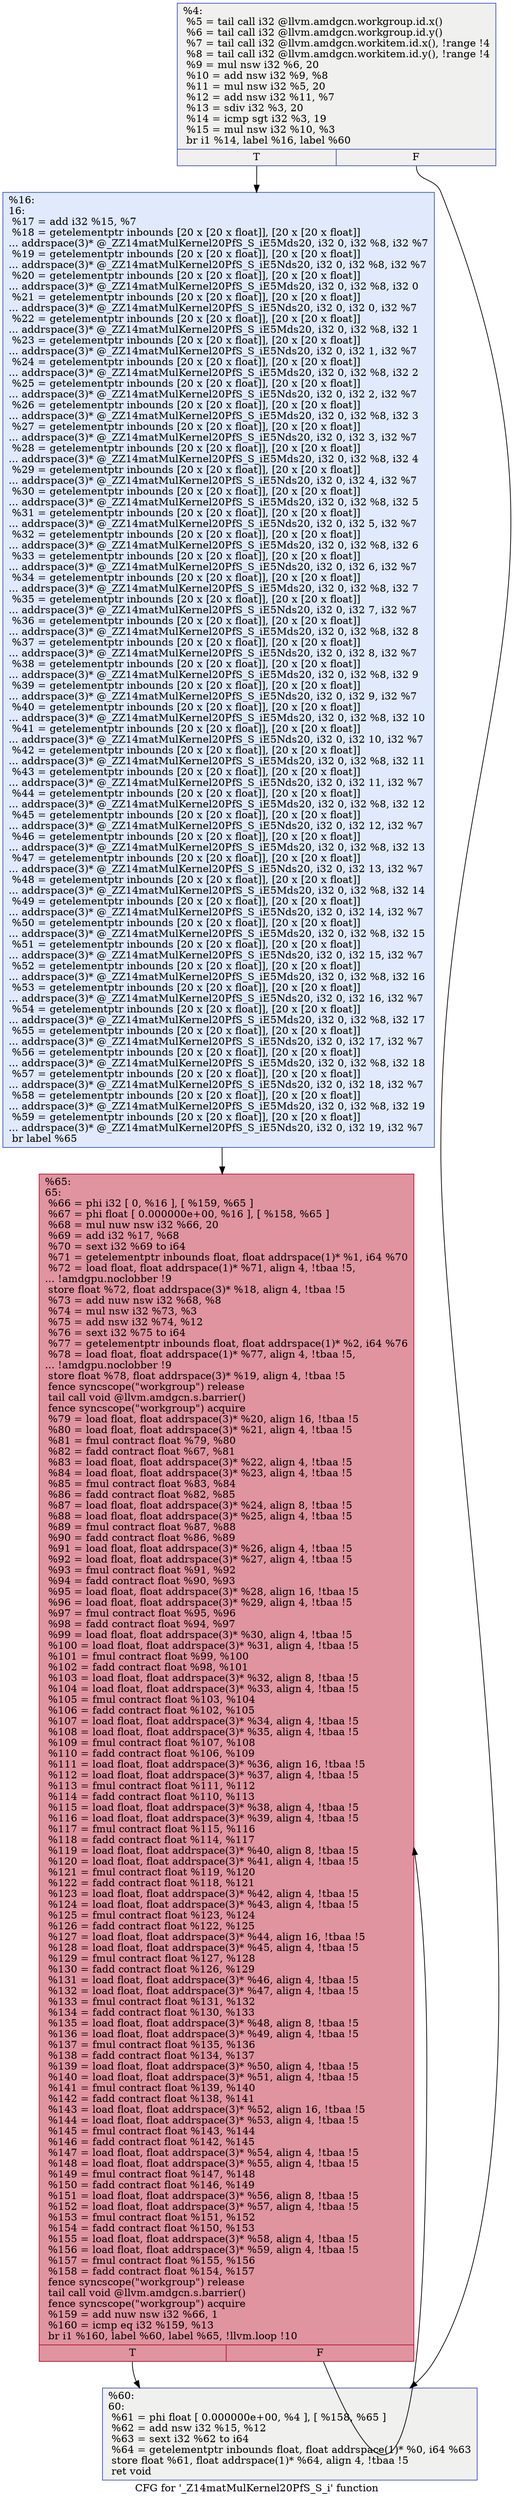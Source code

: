 digraph "CFG for '_Z14matMulKernel20PfS_S_i' function" {
	label="CFG for '_Z14matMulKernel20PfS_S_i' function";

	Node0x5f20950 [shape=record,color="#3d50c3ff", style=filled, fillcolor="#dedcdb70",label="{%4:\l  %5 = tail call i32 @llvm.amdgcn.workgroup.id.x()\l  %6 = tail call i32 @llvm.amdgcn.workgroup.id.y()\l  %7 = tail call i32 @llvm.amdgcn.workitem.id.x(), !range !4\l  %8 = tail call i32 @llvm.amdgcn.workitem.id.y(), !range !4\l  %9 = mul nsw i32 %6, 20\l  %10 = add nsw i32 %9, %8\l  %11 = mul nsw i32 %5, 20\l  %12 = add nsw i32 %11, %7\l  %13 = sdiv i32 %3, 20\l  %14 = icmp sgt i32 %3, 19\l  %15 = mul nsw i32 %10, %3\l  br i1 %14, label %16, label %60\l|{<s0>T|<s1>F}}"];
	Node0x5f20950:s0 -> Node0x5f22dd0;
	Node0x5f20950:s1 -> Node0x5f22e60;
	Node0x5f22dd0 [shape=record,color="#3d50c3ff", style=filled, fillcolor="#b9d0f970",label="{%16:\l16:                                               \l  %17 = add i32 %15, %7\l  %18 = getelementptr inbounds [20 x [20 x float]], [20 x [20 x float]]\l... addrspace(3)* @_ZZ14matMulKernel20PfS_S_iE5Mds20, i32 0, i32 %8, i32 %7\l  %19 = getelementptr inbounds [20 x [20 x float]], [20 x [20 x float]]\l... addrspace(3)* @_ZZ14matMulKernel20PfS_S_iE5Nds20, i32 0, i32 %8, i32 %7\l  %20 = getelementptr inbounds [20 x [20 x float]], [20 x [20 x float]]\l... addrspace(3)* @_ZZ14matMulKernel20PfS_S_iE5Mds20, i32 0, i32 %8, i32 0\l  %21 = getelementptr inbounds [20 x [20 x float]], [20 x [20 x float]]\l... addrspace(3)* @_ZZ14matMulKernel20PfS_S_iE5Nds20, i32 0, i32 0, i32 %7\l  %22 = getelementptr inbounds [20 x [20 x float]], [20 x [20 x float]]\l... addrspace(3)* @_ZZ14matMulKernel20PfS_S_iE5Mds20, i32 0, i32 %8, i32 1\l  %23 = getelementptr inbounds [20 x [20 x float]], [20 x [20 x float]]\l... addrspace(3)* @_ZZ14matMulKernel20PfS_S_iE5Nds20, i32 0, i32 1, i32 %7\l  %24 = getelementptr inbounds [20 x [20 x float]], [20 x [20 x float]]\l... addrspace(3)* @_ZZ14matMulKernel20PfS_S_iE5Mds20, i32 0, i32 %8, i32 2\l  %25 = getelementptr inbounds [20 x [20 x float]], [20 x [20 x float]]\l... addrspace(3)* @_ZZ14matMulKernel20PfS_S_iE5Nds20, i32 0, i32 2, i32 %7\l  %26 = getelementptr inbounds [20 x [20 x float]], [20 x [20 x float]]\l... addrspace(3)* @_ZZ14matMulKernel20PfS_S_iE5Mds20, i32 0, i32 %8, i32 3\l  %27 = getelementptr inbounds [20 x [20 x float]], [20 x [20 x float]]\l... addrspace(3)* @_ZZ14matMulKernel20PfS_S_iE5Nds20, i32 0, i32 3, i32 %7\l  %28 = getelementptr inbounds [20 x [20 x float]], [20 x [20 x float]]\l... addrspace(3)* @_ZZ14matMulKernel20PfS_S_iE5Mds20, i32 0, i32 %8, i32 4\l  %29 = getelementptr inbounds [20 x [20 x float]], [20 x [20 x float]]\l... addrspace(3)* @_ZZ14matMulKernel20PfS_S_iE5Nds20, i32 0, i32 4, i32 %7\l  %30 = getelementptr inbounds [20 x [20 x float]], [20 x [20 x float]]\l... addrspace(3)* @_ZZ14matMulKernel20PfS_S_iE5Mds20, i32 0, i32 %8, i32 5\l  %31 = getelementptr inbounds [20 x [20 x float]], [20 x [20 x float]]\l... addrspace(3)* @_ZZ14matMulKernel20PfS_S_iE5Nds20, i32 0, i32 5, i32 %7\l  %32 = getelementptr inbounds [20 x [20 x float]], [20 x [20 x float]]\l... addrspace(3)* @_ZZ14matMulKernel20PfS_S_iE5Mds20, i32 0, i32 %8, i32 6\l  %33 = getelementptr inbounds [20 x [20 x float]], [20 x [20 x float]]\l... addrspace(3)* @_ZZ14matMulKernel20PfS_S_iE5Nds20, i32 0, i32 6, i32 %7\l  %34 = getelementptr inbounds [20 x [20 x float]], [20 x [20 x float]]\l... addrspace(3)* @_ZZ14matMulKernel20PfS_S_iE5Mds20, i32 0, i32 %8, i32 7\l  %35 = getelementptr inbounds [20 x [20 x float]], [20 x [20 x float]]\l... addrspace(3)* @_ZZ14matMulKernel20PfS_S_iE5Nds20, i32 0, i32 7, i32 %7\l  %36 = getelementptr inbounds [20 x [20 x float]], [20 x [20 x float]]\l... addrspace(3)* @_ZZ14matMulKernel20PfS_S_iE5Mds20, i32 0, i32 %8, i32 8\l  %37 = getelementptr inbounds [20 x [20 x float]], [20 x [20 x float]]\l... addrspace(3)* @_ZZ14matMulKernel20PfS_S_iE5Nds20, i32 0, i32 8, i32 %7\l  %38 = getelementptr inbounds [20 x [20 x float]], [20 x [20 x float]]\l... addrspace(3)* @_ZZ14matMulKernel20PfS_S_iE5Mds20, i32 0, i32 %8, i32 9\l  %39 = getelementptr inbounds [20 x [20 x float]], [20 x [20 x float]]\l... addrspace(3)* @_ZZ14matMulKernel20PfS_S_iE5Nds20, i32 0, i32 9, i32 %7\l  %40 = getelementptr inbounds [20 x [20 x float]], [20 x [20 x float]]\l... addrspace(3)* @_ZZ14matMulKernel20PfS_S_iE5Mds20, i32 0, i32 %8, i32 10\l  %41 = getelementptr inbounds [20 x [20 x float]], [20 x [20 x float]]\l... addrspace(3)* @_ZZ14matMulKernel20PfS_S_iE5Nds20, i32 0, i32 10, i32 %7\l  %42 = getelementptr inbounds [20 x [20 x float]], [20 x [20 x float]]\l... addrspace(3)* @_ZZ14matMulKernel20PfS_S_iE5Mds20, i32 0, i32 %8, i32 11\l  %43 = getelementptr inbounds [20 x [20 x float]], [20 x [20 x float]]\l... addrspace(3)* @_ZZ14matMulKernel20PfS_S_iE5Nds20, i32 0, i32 11, i32 %7\l  %44 = getelementptr inbounds [20 x [20 x float]], [20 x [20 x float]]\l... addrspace(3)* @_ZZ14matMulKernel20PfS_S_iE5Mds20, i32 0, i32 %8, i32 12\l  %45 = getelementptr inbounds [20 x [20 x float]], [20 x [20 x float]]\l... addrspace(3)* @_ZZ14matMulKernel20PfS_S_iE5Nds20, i32 0, i32 12, i32 %7\l  %46 = getelementptr inbounds [20 x [20 x float]], [20 x [20 x float]]\l... addrspace(3)* @_ZZ14matMulKernel20PfS_S_iE5Mds20, i32 0, i32 %8, i32 13\l  %47 = getelementptr inbounds [20 x [20 x float]], [20 x [20 x float]]\l... addrspace(3)* @_ZZ14matMulKernel20PfS_S_iE5Nds20, i32 0, i32 13, i32 %7\l  %48 = getelementptr inbounds [20 x [20 x float]], [20 x [20 x float]]\l... addrspace(3)* @_ZZ14matMulKernel20PfS_S_iE5Mds20, i32 0, i32 %8, i32 14\l  %49 = getelementptr inbounds [20 x [20 x float]], [20 x [20 x float]]\l... addrspace(3)* @_ZZ14matMulKernel20PfS_S_iE5Nds20, i32 0, i32 14, i32 %7\l  %50 = getelementptr inbounds [20 x [20 x float]], [20 x [20 x float]]\l... addrspace(3)* @_ZZ14matMulKernel20PfS_S_iE5Mds20, i32 0, i32 %8, i32 15\l  %51 = getelementptr inbounds [20 x [20 x float]], [20 x [20 x float]]\l... addrspace(3)* @_ZZ14matMulKernel20PfS_S_iE5Nds20, i32 0, i32 15, i32 %7\l  %52 = getelementptr inbounds [20 x [20 x float]], [20 x [20 x float]]\l... addrspace(3)* @_ZZ14matMulKernel20PfS_S_iE5Mds20, i32 0, i32 %8, i32 16\l  %53 = getelementptr inbounds [20 x [20 x float]], [20 x [20 x float]]\l... addrspace(3)* @_ZZ14matMulKernel20PfS_S_iE5Nds20, i32 0, i32 16, i32 %7\l  %54 = getelementptr inbounds [20 x [20 x float]], [20 x [20 x float]]\l... addrspace(3)* @_ZZ14matMulKernel20PfS_S_iE5Mds20, i32 0, i32 %8, i32 17\l  %55 = getelementptr inbounds [20 x [20 x float]], [20 x [20 x float]]\l... addrspace(3)* @_ZZ14matMulKernel20PfS_S_iE5Nds20, i32 0, i32 17, i32 %7\l  %56 = getelementptr inbounds [20 x [20 x float]], [20 x [20 x float]]\l... addrspace(3)* @_ZZ14matMulKernel20PfS_S_iE5Mds20, i32 0, i32 %8, i32 18\l  %57 = getelementptr inbounds [20 x [20 x float]], [20 x [20 x float]]\l... addrspace(3)* @_ZZ14matMulKernel20PfS_S_iE5Nds20, i32 0, i32 18, i32 %7\l  %58 = getelementptr inbounds [20 x [20 x float]], [20 x [20 x float]]\l... addrspace(3)* @_ZZ14matMulKernel20PfS_S_iE5Mds20, i32 0, i32 %8, i32 19\l  %59 = getelementptr inbounds [20 x [20 x float]], [20 x [20 x float]]\l... addrspace(3)* @_ZZ14matMulKernel20PfS_S_iE5Nds20, i32 0, i32 19, i32 %7\l  br label %65\l}"];
	Node0x5f22dd0 -> Node0x5f23100;
	Node0x5f22e60 [shape=record,color="#3d50c3ff", style=filled, fillcolor="#dedcdb70",label="{%60:\l60:                                               \l  %61 = phi float [ 0.000000e+00, %4 ], [ %158, %65 ]\l  %62 = add nsw i32 %15, %12\l  %63 = sext i32 %62 to i64\l  %64 = getelementptr inbounds float, float addrspace(1)* %0, i64 %63\l  store float %61, float addrspace(1)* %64, align 4, !tbaa !5\l  ret void\l}"];
	Node0x5f23100 [shape=record,color="#b70d28ff", style=filled, fillcolor="#b70d2870",label="{%65:\l65:                                               \l  %66 = phi i32 [ 0, %16 ], [ %159, %65 ]\l  %67 = phi float [ 0.000000e+00, %16 ], [ %158, %65 ]\l  %68 = mul nuw nsw i32 %66, 20\l  %69 = add i32 %17, %68\l  %70 = sext i32 %69 to i64\l  %71 = getelementptr inbounds float, float addrspace(1)* %1, i64 %70\l  %72 = load float, float addrspace(1)* %71, align 4, !tbaa !5,\l... !amdgpu.noclobber !9\l  store float %72, float addrspace(3)* %18, align 4, !tbaa !5\l  %73 = add nuw nsw i32 %68, %8\l  %74 = mul nsw i32 %73, %3\l  %75 = add nsw i32 %74, %12\l  %76 = sext i32 %75 to i64\l  %77 = getelementptr inbounds float, float addrspace(1)* %2, i64 %76\l  %78 = load float, float addrspace(1)* %77, align 4, !tbaa !5,\l... !amdgpu.noclobber !9\l  store float %78, float addrspace(3)* %19, align 4, !tbaa !5\l  fence syncscope(\"workgroup\") release\l  tail call void @llvm.amdgcn.s.barrier()\l  fence syncscope(\"workgroup\") acquire\l  %79 = load float, float addrspace(3)* %20, align 16, !tbaa !5\l  %80 = load float, float addrspace(3)* %21, align 4, !tbaa !5\l  %81 = fmul contract float %79, %80\l  %82 = fadd contract float %67, %81\l  %83 = load float, float addrspace(3)* %22, align 4, !tbaa !5\l  %84 = load float, float addrspace(3)* %23, align 4, !tbaa !5\l  %85 = fmul contract float %83, %84\l  %86 = fadd contract float %82, %85\l  %87 = load float, float addrspace(3)* %24, align 8, !tbaa !5\l  %88 = load float, float addrspace(3)* %25, align 4, !tbaa !5\l  %89 = fmul contract float %87, %88\l  %90 = fadd contract float %86, %89\l  %91 = load float, float addrspace(3)* %26, align 4, !tbaa !5\l  %92 = load float, float addrspace(3)* %27, align 4, !tbaa !5\l  %93 = fmul contract float %91, %92\l  %94 = fadd contract float %90, %93\l  %95 = load float, float addrspace(3)* %28, align 16, !tbaa !5\l  %96 = load float, float addrspace(3)* %29, align 4, !tbaa !5\l  %97 = fmul contract float %95, %96\l  %98 = fadd contract float %94, %97\l  %99 = load float, float addrspace(3)* %30, align 4, !tbaa !5\l  %100 = load float, float addrspace(3)* %31, align 4, !tbaa !5\l  %101 = fmul contract float %99, %100\l  %102 = fadd contract float %98, %101\l  %103 = load float, float addrspace(3)* %32, align 8, !tbaa !5\l  %104 = load float, float addrspace(3)* %33, align 4, !tbaa !5\l  %105 = fmul contract float %103, %104\l  %106 = fadd contract float %102, %105\l  %107 = load float, float addrspace(3)* %34, align 4, !tbaa !5\l  %108 = load float, float addrspace(3)* %35, align 4, !tbaa !5\l  %109 = fmul contract float %107, %108\l  %110 = fadd contract float %106, %109\l  %111 = load float, float addrspace(3)* %36, align 16, !tbaa !5\l  %112 = load float, float addrspace(3)* %37, align 4, !tbaa !5\l  %113 = fmul contract float %111, %112\l  %114 = fadd contract float %110, %113\l  %115 = load float, float addrspace(3)* %38, align 4, !tbaa !5\l  %116 = load float, float addrspace(3)* %39, align 4, !tbaa !5\l  %117 = fmul contract float %115, %116\l  %118 = fadd contract float %114, %117\l  %119 = load float, float addrspace(3)* %40, align 8, !tbaa !5\l  %120 = load float, float addrspace(3)* %41, align 4, !tbaa !5\l  %121 = fmul contract float %119, %120\l  %122 = fadd contract float %118, %121\l  %123 = load float, float addrspace(3)* %42, align 4, !tbaa !5\l  %124 = load float, float addrspace(3)* %43, align 4, !tbaa !5\l  %125 = fmul contract float %123, %124\l  %126 = fadd contract float %122, %125\l  %127 = load float, float addrspace(3)* %44, align 16, !tbaa !5\l  %128 = load float, float addrspace(3)* %45, align 4, !tbaa !5\l  %129 = fmul contract float %127, %128\l  %130 = fadd contract float %126, %129\l  %131 = load float, float addrspace(3)* %46, align 4, !tbaa !5\l  %132 = load float, float addrspace(3)* %47, align 4, !tbaa !5\l  %133 = fmul contract float %131, %132\l  %134 = fadd contract float %130, %133\l  %135 = load float, float addrspace(3)* %48, align 8, !tbaa !5\l  %136 = load float, float addrspace(3)* %49, align 4, !tbaa !5\l  %137 = fmul contract float %135, %136\l  %138 = fadd contract float %134, %137\l  %139 = load float, float addrspace(3)* %50, align 4, !tbaa !5\l  %140 = load float, float addrspace(3)* %51, align 4, !tbaa !5\l  %141 = fmul contract float %139, %140\l  %142 = fadd contract float %138, %141\l  %143 = load float, float addrspace(3)* %52, align 16, !tbaa !5\l  %144 = load float, float addrspace(3)* %53, align 4, !tbaa !5\l  %145 = fmul contract float %143, %144\l  %146 = fadd contract float %142, %145\l  %147 = load float, float addrspace(3)* %54, align 4, !tbaa !5\l  %148 = load float, float addrspace(3)* %55, align 4, !tbaa !5\l  %149 = fmul contract float %147, %148\l  %150 = fadd contract float %146, %149\l  %151 = load float, float addrspace(3)* %56, align 8, !tbaa !5\l  %152 = load float, float addrspace(3)* %57, align 4, !tbaa !5\l  %153 = fmul contract float %151, %152\l  %154 = fadd contract float %150, %153\l  %155 = load float, float addrspace(3)* %58, align 4, !tbaa !5\l  %156 = load float, float addrspace(3)* %59, align 4, !tbaa !5\l  %157 = fmul contract float %155, %156\l  %158 = fadd contract float %154, %157\l  fence syncscope(\"workgroup\") release\l  tail call void @llvm.amdgcn.s.barrier()\l  fence syncscope(\"workgroup\") acquire\l  %159 = add nuw nsw i32 %66, 1\l  %160 = icmp eq i32 %159, %13\l  br i1 %160, label %60, label %65, !llvm.loop !10\l|{<s0>T|<s1>F}}"];
	Node0x5f23100:s0 -> Node0x5f22e60;
	Node0x5f23100:s1 -> Node0x5f23100;
}
